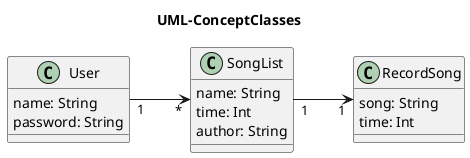 @startuml

left to right direction 
title UML-ConceptClasses

class User {
name: String
password: String
}

class SongList {
name: String
time: Int
author: String
}

class RecordSong {
song: String
time: Int
}

User "1" --> "*" SongList
SongList"1" --> "1" RecordSong 

@enduml
